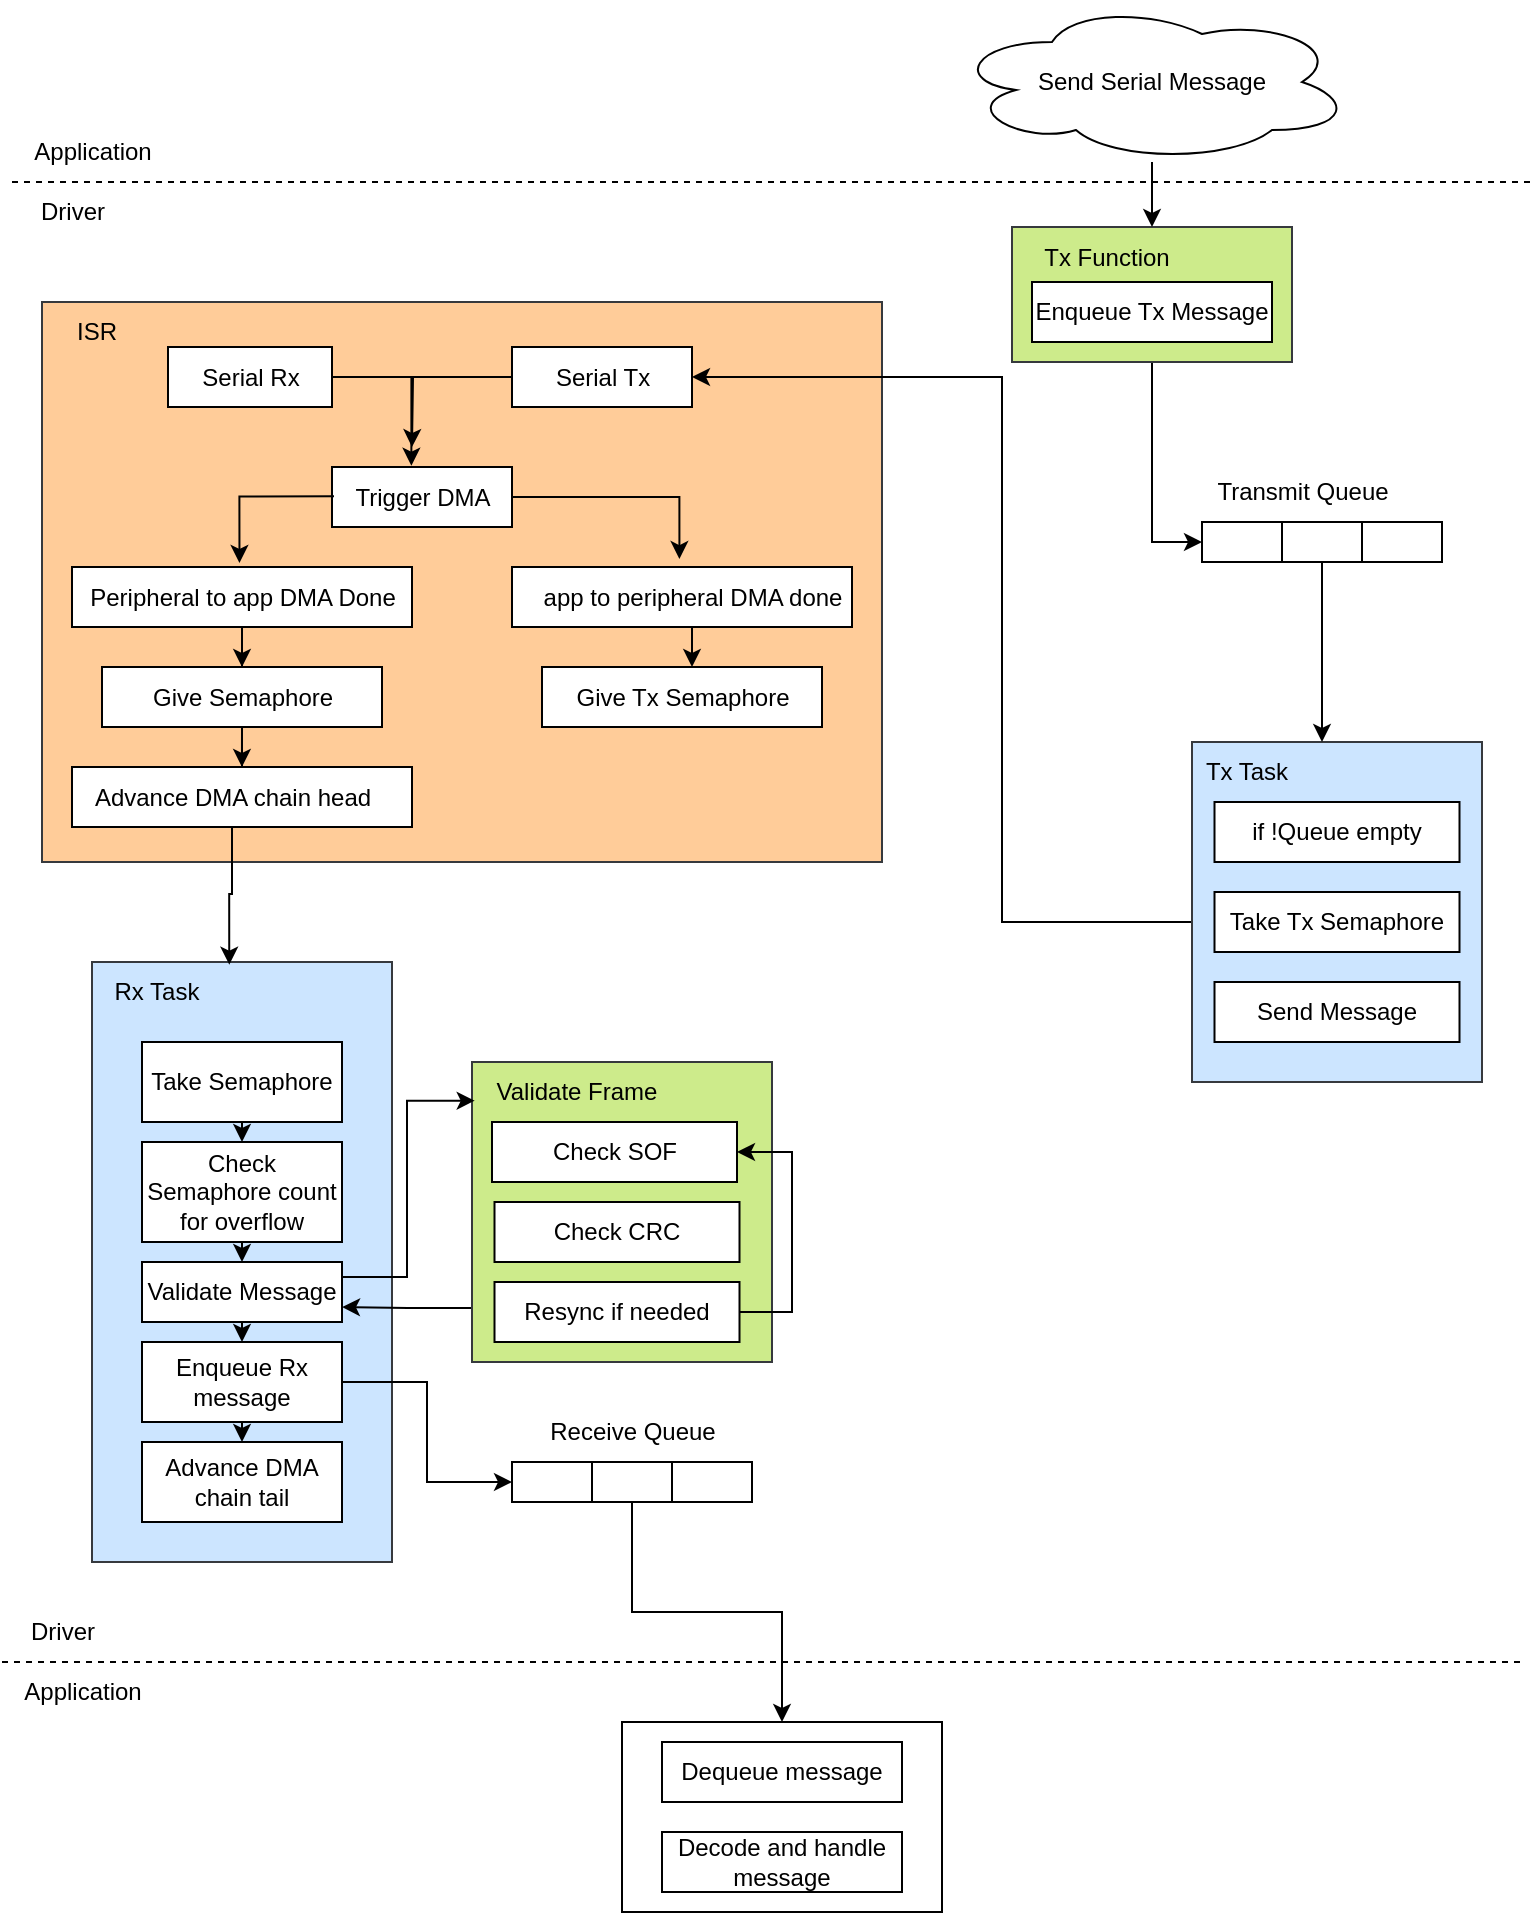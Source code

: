 <mxfile version="20.2.1" type="device"><diagram id="VwgObze07rwOkfeXYoVG" name="Page-1"><mxGraphModel dx="2061" dy="1154" grid="1" gridSize="10" guides="1" tooltips="1" connect="1" arrows="1" fold="1" page="0" pageScale="1" pageWidth="850" pageHeight="1100" math="0" shadow="0"><root><mxCell id="0"/><mxCell id="1" parent="0"/><mxCell id="oAT0kpWkEN8OCPwiuPsk-205" value="" style="rounded=0;whiteSpace=wrap;html=1;strokeColor=#36393d;fillColor=#cce5ff;" vertex="1" parent="1"><mxGeometry x="85" y="490" width="150" height="300" as="geometry"/></mxCell><mxCell id="oAT0kpWkEN8OCPwiuPsk-204" value="" style="rounded=0;whiteSpace=wrap;html=1;strokeColor=#36393d;fillColor=#ffcc99;" vertex="1" parent="1"><mxGeometry x="60" y="160" width="420" height="280" as="geometry"/></mxCell><mxCell id="oAT0kpWkEN8OCPwiuPsk-223" style="edgeStyle=orthogonalEdgeStyle;rounded=0;orthogonalLoop=1;jettySize=auto;html=1;entryX=0;entryY=0.5;entryDx=0;entryDy=0;" edge="1" parent="1" source="oAT0kpWkEN8OCPwiuPsk-216" target="oAT0kpWkEN8OCPwiuPsk-13"><mxGeometry relative="1" as="geometry"/></mxCell><mxCell id="oAT0kpWkEN8OCPwiuPsk-216" value="" style="rounded=0;whiteSpace=wrap;html=1;strokeColor=#36393d;fillColor=#cdeb8b;" vertex="1" parent="1"><mxGeometry x="545" y="122.5" width="140" height="67.5" as="geometry"/></mxCell><mxCell id="oAT0kpWkEN8OCPwiuPsk-221" style="edgeStyle=orthogonalEdgeStyle;rounded=0;orthogonalLoop=1;jettySize=auto;html=1;exitX=0;exitY=0.5;exitDx=0;exitDy=0;entryX=1;entryY=0.5;entryDx=0;entryDy=0;" edge="1" parent="1" source="oAT0kpWkEN8OCPwiuPsk-214" target="oAT0kpWkEN8OCPwiuPsk-184"><mxGeometry relative="1" as="geometry"><Array as="points"><mxPoint x="540" y="470"/><mxPoint x="540" y="198"/></Array></mxGeometry></mxCell><mxCell id="oAT0kpWkEN8OCPwiuPsk-214" value="" style="rounded=0;whiteSpace=wrap;html=1;strokeColor=#36393d;fillColor=#cce5ff;" vertex="1" parent="1"><mxGeometry x="635" y="380" width="145" height="170" as="geometry"/></mxCell><mxCell id="oAT0kpWkEN8OCPwiuPsk-211" value="" style="rounded=0;whiteSpace=wrap;html=1;strokeColor=default;fillColor=default;" vertex="1" parent="1"><mxGeometry x="350" y="870" width="160" height="95" as="geometry"/></mxCell><mxCell id="oAT0kpWkEN8OCPwiuPsk-227" style="edgeStyle=orthogonalEdgeStyle;rounded=0;orthogonalLoop=1;jettySize=auto;html=1;exitX=0;exitY=0.75;exitDx=0;exitDy=0;entryX=1;entryY=0.75;entryDx=0;entryDy=0;" edge="1" parent="1" source="oAT0kpWkEN8OCPwiuPsk-208" target="oAT0kpWkEN8OCPwiuPsk-145"><mxGeometry relative="1" as="geometry"><Array as="points"><mxPoint x="275" y="663"/><mxPoint x="243" y="663"/></Array></mxGeometry></mxCell><mxCell id="oAT0kpWkEN8OCPwiuPsk-208" value="" style="whiteSpace=wrap;html=1;aspect=fixed;strokeColor=#36393d;fillColor=#cdeb8b;align=left;" vertex="1" parent="1"><mxGeometry x="275" y="540" width="150" height="150" as="geometry"/></mxCell><mxCell id="oAT0kpWkEN8OCPwiuPsk-143" style="edgeStyle=orthogonalEdgeStyle;rounded=0;orthogonalLoop=1;jettySize=auto;html=1;exitX=0.5;exitY=1;exitDx=0;exitDy=0;" edge="1" parent="1" source="oAT0kpWkEN8OCPwiuPsk-13"><mxGeometry relative="1" as="geometry"><mxPoint x="700" y="380" as="targetPoint"/></mxGeometry></mxCell><mxCell id="oAT0kpWkEN8OCPwiuPsk-13" value="" style="shape=process;whiteSpace=wrap;html=1;backgroundOutline=1;size=0.333;" vertex="1" parent="1"><mxGeometry x="640" y="270" width="120" height="20" as="geometry"/></mxCell><mxCell id="oAT0kpWkEN8OCPwiuPsk-231" style="edgeStyle=orthogonalEdgeStyle;rounded=0;orthogonalLoop=1;jettySize=auto;html=1;exitX=0.5;exitY=1;exitDx=0;exitDy=0;entryX=0.5;entryY=0;entryDx=0;entryDy=0;" edge="1" parent="1" source="oAT0kpWkEN8OCPwiuPsk-14" target="oAT0kpWkEN8OCPwiuPsk-211"><mxGeometry relative="1" as="geometry"/></mxCell><mxCell id="oAT0kpWkEN8OCPwiuPsk-14" value="" style="shape=process;whiteSpace=wrap;html=1;backgroundOutline=1;size=0.333;" vertex="1" parent="1"><mxGeometry x="295" y="740" width="120" height="20" as="geometry"/></mxCell><mxCell id="oAT0kpWkEN8OCPwiuPsk-44" value="" style="endArrow=none;dashed=1;html=1;rounded=0;" edge="1" parent="1"><mxGeometry width="50" height="50" relative="1" as="geometry"><mxPoint x="45" y="100" as="sourcePoint"/><mxPoint x="805" y="100" as="targetPoint"/></mxGeometry></mxCell><mxCell id="oAT0kpWkEN8OCPwiuPsk-45" value="Application" style="text;html=1;align=center;verticalAlign=middle;resizable=0;points=[];autosize=1;strokeColor=none;fillColor=none;" vertex="1" parent="1"><mxGeometry x="45" y="70" width="80" height="30" as="geometry"/></mxCell><mxCell id="oAT0kpWkEN8OCPwiuPsk-46" value="Driver" style="text;html=1;align=center;verticalAlign=middle;resizable=0;points=[];autosize=1;strokeColor=none;fillColor=none;" vertex="1" parent="1"><mxGeometry x="45" y="100" width="60" height="30" as="geometry"/></mxCell><mxCell id="oAT0kpWkEN8OCPwiuPsk-70" value="Receive Queue" style="text;html=1;align=center;verticalAlign=middle;resizable=0;points=[];autosize=1;strokeColor=none;fillColor=none;" vertex="1" parent="1"><mxGeometry x="300" y="710" width="110" height="30" as="geometry"/></mxCell><mxCell id="oAT0kpWkEN8OCPwiuPsk-80" value="" style="endArrow=none;dashed=1;html=1;rounded=0;" edge="1" parent="1"><mxGeometry width="50" height="50" relative="1" as="geometry"><mxPoint x="40" y="840" as="sourcePoint"/><mxPoint x="800" y="840" as="targetPoint"/></mxGeometry></mxCell><mxCell id="oAT0kpWkEN8OCPwiuPsk-81" value="Application" style="text;html=1;align=center;verticalAlign=middle;resizable=0;points=[];autosize=1;strokeColor=none;fillColor=none;" vertex="1" parent="1"><mxGeometry x="40" y="840" width="80" height="30" as="geometry"/></mxCell><mxCell id="oAT0kpWkEN8OCPwiuPsk-82" value="Driver" style="text;html=1;align=center;verticalAlign=middle;resizable=0;points=[];autosize=1;strokeColor=none;fillColor=none;" vertex="1" parent="1"><mxGeometry x="40" y="810" width="60" height="30" as="geometry"/></mxCell><mxCell id="oAT0kpWkEN8OCPwiuPsk-217" style="edgeStyle=orthogonalEdgeStyle;rounded=0;orthogonalLoop=1;jettySize=auto;html=1;entryX=0.5;entryY=0;entryDx=0;entryDy=0;" edge="1" parent="1" source="oAT0kpWkEN8OCPwiuPsk-96" target="oAT0kpWkEN8OCPwiuPsk-216"><mxGeometry relative="1" as="geometry"/></mxCell><mxCell id="oAT0kpWkEN8OCPwiuPsk-96" value="Send Serial Message" style="ellipse;shape=cloud;whiteSpace=wrap;html=1;" vertex="1" parent="1"><mxGeometry x="515" y="10" width="200" height="80" as="geometry"/></mxCell><mxCell id="oAT0kpWkEN8OCPwiuPsk-191" style="edgeStyle=orthogonalEdgeStyle;rounded=0;orthogonalLoop=1;jettySize=auto;html=1;exitX=1;exitY=0.5;exitDx=0;exitDy=0;entryX=0.441;entryY=-0.022;entryDx=0;entryDy=0;entryPerimeter=0;" edge="1" parent="1" source="oAT0kpWkEN8OCPwiuPsk-179" target="oAT0kpWkEN8OCPwiuPsk-20"><mxGeometry relative="1" as="geometry"/></mxCell><mxCell id="oAT0kpWkEN8OCPwiuPsk-179" value="" style="rounded=0;whiteSpace=wrap;html=1;strokeColor=default;fillColor=default;" vertex="1" parent="1"><mxGeometry x="123" y="182.5" width="82" height="30" as="geometry"/></mxCell><mxCell id="oAT0kpWkEN8OCPwiuPsk-180" value="" style="rounded=0;whiteSpace=wrap;html=1;strokeColor=default;fillColor=default;" vertex="1" parent="1"><mxGeometry x="205" y="242.5" width="90" height="30" as="geometry"/></mxCell><mxCell id="oAT0kpWkEN8OCPwiuPsk-181" value="" style="rounded=0;whiteSpace=wrap;html=1;strokeColor=default;fillColor=default;" vertex="1" parent="1"><mxGeometry x="295" y="292.5" width="170" height="30" as="geometry"/></mxCell><mxCell id="oAT0kpWkEN8OCPwiuPsk-182" value="" style="rounded=0;whiteSpace=wrap;html=1;strokeColor=default;fillColor=default;" vertex="1" parent="1"><mxGeometry x="75" y="392.5" width="170" height="30" as="geometry"/></mxCell><mxCell id="oAT0kpWkEN8OCPwiuPsk-183" value="" style="rounded=0;whiteSpace=wrap;html=1;strokeColor=default;fillColor=default;" vertex="1" parent="1"><mxGeometry x="75" y="292.5" width="170" height="30" as="geometry"/></mxCell><mxCell id="oAT0kpWkEN8OCPwiuPsk-192" style="edgeStyle=orthogonalEdgeStyle;rounded=0;orthogonalLoop=1;jettySize=auto;html=1;exitX=0;exitY=0.5;exitDx=0;exitDy=0;" edge="1" parent="1" source="oAT0kpWkEN8OCPwiuPsk-184"><mxGeometry relative="1" as="geometry"><mxPoint x="245" y="232.5" as="targetPoint"/></mxGeometry></mxCell><mxCell id="oAT0kpWkEN8OCPwiuPsk-184" value="" style="rounded=0;whiteSpace=wrap;html=1;strokeColor=default;fillColor=default;" vertex="1" parent="1"><mxGeometry x="295" y="182.5" width="90" height="30" as="geometry"/></mxCell><mxCell id="oAT0kpWkEN8OCPwiuPsk-186" value="" style="rounded=0;whiteSpace=wrap;html=1;strokeColor=default;fillColor=default;" vertex="1" parent="1"><mxGeometry x="90" y="342.5" width="140" height="30" as="geometry"/></mxCell><mxCell id="oAT0kpWkEN8OCPwiuPsk-188" value="" style="rounded=0;whiteSpace=wrap;html=1;strokeColor=default;fillColor=default;" vertex="1" parent="1"><mxGeometry x="310" y="342.5" width="140" height="30" as="geometry"/></mxCell><mxCell id="oAT0kpWkEN8OCPwiuPsk-10" value="Serial Rx" style="text;html=1;align=center;verticalAlign=middle;resizable=0;points=[];autosize=1;strokeColor=none;fillColor=none;" vertex="1" parent="1"><mxGeometry x="129" y="182.5" width="70" height="30" as="geometry"/></mxCell><mxCell id="oAT0kpWkEN8OCPwiuPsk-11" value="Serial Tx" style="text;html=1;align=center;verticalAlign=middle;resizable=0;points=[];autosize=1;strokeColor=none;fillColor=none;" vertex="1" parent="1"><mxGeometry x="305" y="182.5" width="70" height="30" as="geometry"/></mxCell><mxCell id="oAT0kpWkEN8OCPwiuPsk-193" style="edgeStyle=orthogonalEdgeStyle;rounded=0;orthogonalLoop=1;jettySize=auto;html=1;entryX=0.463;entryY=-0.133;entryDx=0;entryDy=0;entryPerimeter=0;" edge="1" parent="1" source="oAT0kpWkEN8OCPwiuPsk-20" target="oAT0kpWkEN8OCPwiuPsk-116"><mxGeometry relative="1" as="geometry"/></mxCell><mxCell id="oAT0kpWkEN8OCPwiuPsk-195" style="edgeStyle=orthogonalEdgeStyle;rounded=0;orthogonalLoop=1;jettySize=auto;html=1;entryX=0.493;entryY=-0.067;entryDx=0;entryDy=0;entryPerimeter=0;exitX=0.011;exitY=0.489;exitDx=0;exitDy=0;exitPerimeter=0;" edge="1" parent="1" source="oAT0kpWkEN8OCPwiuPsk-20" target="oAT0kpWkEN8OCPwiuPsk-12"><mxGeometry relative="1" as="geometry"/></mxCell><mxCell id="oAT0kpWkEN8OCPwiuPsk-20" value="Trigger DMA" style="text;html=1;align=center;verticalAlign=middle;resizable=0;points=[];autosize=1;strokeColor=none;fillColor=none;" vertex="1" parent="1"><mxGeometry x="205" y="242.5" width="90" height="30" as="geometry"/></mxCell><mxCell id="oAT0kpWkEN8OCPwiuPsk-201" style="edgeStyle=orthogonalEdgeStyle;rounded=0;orthogonalLoop=1;jettySize=auto;html=1;" edge="1" parent="1" source="oAT0kpWkEN8OCPwiuPsk-12" target="oAT0kpWkEN8OCPwiuPsk-23"><mxGeometry relative="1" as="geometry"/></mxCell><mxCell id="oAT0kpWkEN8OCPwiuPsk-12" value="Peripheral to app DMA Done" style="text;html=1;align=center;verticalAlign=middle;resizable=0;points=[];autosize=1;strokeColor=none;fillColor=none;" vertex="1" parent="1"><mxGeometry x="70" y="292.5" width="180" height="30" as="geometry"/></mxCell><mxCell id="oAT0kpWkEN8OCPwiuPsk-202" style="edgeStyle=orthogonalEdgeStyle;rounded=0;orthogonalLoop=1;jettySize=auto;html=1;entryX=0.531;entryY=0;entryDx=0;entryDy=0;entryPerimeter=0;" edge="1" parent="1" source="oAT0kpWkEN8OCPwiuPsk-23" target="oAT0kpWkEN8OCPwiuPsk-27"><mxGeometry relative="1" as="geometry"/></mxCell><mxCell id="oAT0kpWkEN8OCPwiuPsk-23" value="Give Semaphore" style="text;html=1;align=center;verticalAlign=middle;resizable=0;points=[];autosize=1;strokeColor=none;fillColor=none;" vertex="1" parent="1"><mxGeometry x="105" y="342.5" width="110" height="30" as="geometry"/></mxCell><mxCell id="oAT0kpWkEN8OCPwiuPsk-229" style="edgeStyle=orthogonalEdgeStyle;rounded=0;orthogonalLoop=1;jettySize=auto;html=1;entryX=0.925;entryY=0.044;entryDx=0;entryDy=0;entryPerimeter=0;" edge="1" parent="1" source="oAT0kpWkEN8OCPwiuPsk-27" target="oAT0kpWkEN8OCPwiuPsk-220"><mxGeometry relative="1" as="geometry"><Array as="points"><mxPoint x="155" y="456"/><mxPoint x="154" y="456"/></Array></mxGeometry></mxCell><mxCell id="oAT0kpWkEN8OCPwiuPsk-27" value="Advance DMA chain head" style="text;html=1;align=center;verticalAlign=middle;resizable=0;points=[];autosize=1;strokeColor=none;fillColor=none;" vertex="1" parent="1"><mxGeometry x="75" y="392.5" width="160" height="30" as="geometry"/></mxCell><mxCell id="oAT0kpWkEN8OCPwiuPsk-200" style="edgeStyle=orthogonalEdgeStyle;rounded=0;orthogonalLoop=1;jettySize=auto;html=1;entryX=0.538;entryY=0;entryDx=0;entryDy=0;entryPerimeter=0;" edge="1" parent="1" source="oAT0kpWkEN8OCPwiuPsk-116" target="oAT0kpWkEN8OCPwiuPsk-74"><mxGeometry relative="1" as="geometry"/></mxCell><mxCell id="oAT0kpWkEN8OCPwiuPsk-116" value="app to peripheral DMA done" style="text;html=1;align=center;verticalAlign=middle;resizable=0;points=[];autosize=1;strokeColor=none;fillColor=none;" vertex="1" parent="1"><mxGeometry x="300" y="292.5" width="170" height="30" as="geometry"/></mxCell><mxCell id="oAT0kpWkEN8OCPwiuPsk-74" value="Give Tx Semaphore" style="text;html=1;align=center;verticalAlign=middle;resizable=0;points=[];autosize=1;strokeColor=none;fillColor=none;" vertex="1" parent="1"><mxGeometry x="315" y="342.5" width="130" height="30" as="geometry"/></mxCell><mxCell id="oAT0kpWkEN8OCPwiuPsk-83" style="edgeStyle=orthogonalEdgeStyle;rounded=0;orthogonalLoop=1;jettySize=auto;html=1;exitX=0.5;exitY=1;exitDx=0;exitDy=0;entryX=0.5;entryY=0;entryDx=0;entryDy=0;" edge="1" parent="1" source="oAT0kpWkEN8OCPwiuPsk-30" target="oAT0kpWkEN8OCPwiuPsk-31"><mxGeometry relative="1" as="geometry"/></mxCell><mxCell id="oAT0kpWkEN8OCPwiuPsk-30" value="Take Semaphore" style="rounded=0;whiteSpace=wrap;html=1;" vertex="1" parent="1"><mxGeometry x="110" y="530" width="100" height="40" as="geometry"/></mxCell><mxCell id="oAT0kpWkEN8OCPwiuPsk-146" style="edgeStyle=orthogonalEdgeStyle;rounded=0;orthogonalLoop=1;jettySize=auto;html=1;exitX=0.5;exitY=1;exitDx=0;exitDy=0;entryX=0.5;entryY=0;entryDx=0;entryDy=0;" edge="1" parent="1" source="oAT0kpWkEN8OCPwiuPsk-31" target="oAT0kpWkEN8OCPwiuPsk-145"><mxGeometry relative="1" as="geometry"/></mxCell><mxCell id="oAT0kpWkEN8OCPwiuPsk-31" value="Check Semaphore count for overflow" style="rounded=0;whiteSpace=wrap;html=1;" vertex="1" parent="1"><mxGeometry x="110" y="580" width="100" height="50" as="geometry"/></mxCell><mxCell id="oAT0kpWkEN8OCPwiuPsk-85" style="edgeStyle=orthogonalEdgeStyle;rounded=0;orthogonalLoop=1;jettySize=auto;html=1;exitX=0.5;exitY=1;exitDx=0;exitDy=0;entryX=0.5;entryY=0;entryDx=0;entryDy=0;" edge="1" parent="1" source="oAT0kpWkEN8OCPwiuPsk-32" target="oAT0kpWkEN8OCPwiuPsk-33"><mxGeometry relative="1" as="geometry"/></mxCell><mxCell id="oAT0kpWkEN8OCPwiuPsk-230" style="edgeStyle=orthogonalEdgeStyle;rounded=0;orthogonalLoop=1;jettySize=auto;html=1;exitX=1;exitY=0.5;exitDx=0;exitDy=0;entryX=0;entryY=0.5;entryDx=0;entryDy=0;" edge="1" parent="1" source="oAT0kpWkEN8OCPwiuPsk-32" target="oAT0kpWkEN8OCPwiuPsk-14"><mxGeometry relative="1" as="geometry"/></mxCell><mxCell id="oAT0kpWkEN8OCPwiuPsk-32" value="Enqueue Rx message" style="rounded=0;whiteSpace=wrap;html=1;" vertex="1" parent="1"><mxGeometry x="110" y="680" width="100" height="40" as="geometry"/></mxCell><mxCell id="oAT0kpWkEN8OCPwiuPsk-33" value="Advance DMA chain tail" style="rounded=0;whiteSpace=wrap;html=1;" vertex="1" parent="1"><mxGeometry x="110" y="730" width="100" height="40" as="geometry"/></mxCell><mxCell id="oAT0kpWkEN8OCPwiuPsk-147" style="edgeStyle=orthogonalEdgeStyle;rounded=0;orthogonalLoop=1;jettySize=auto;html=1;exitX=0.5;exitY=1;exitDx=0;exitDy=0;entryX=0.5;entryY=0;entryDx=0;entryDy=0;" edge="1" parent="1" source="oAT0kpWkEN8OCPwiuPsk-145" target="oAT0kpWkEN8OCPwiuPsk-32"><mxGeometry relative="1" as="geometry"/></mxCell><mxCell id="oAT0kpWkEN8OCPwiuPsk-226" style="edgeStyle=orthogonalEdgeStyle;rounded=0;orthogonalLoop=1;jettySize=auto;html=1;exitX=1;exitY=0.25;exitDx=0;exitDy=0;entryX=0.009;entryY=0.129;entryDx=0;entryDy=0;entryPerimeter=0;" edge="1" parent="1" source="oAT0kpWkEN8OCPwiuPsk-145" target="oAT0kpWkEN8OCPwiuPsk-208"><mxGeometry relative="1" as="geometry"/></mxCell><mxCell id="oAT0kpWkEN8OCPwiuPsk-145" value="Validate Message" style="rounded=0;whiteSpace=wrap;html=1;" vertex="1" parent="1"><mxGeometry x="110" y="640" width="100" height="30" as="geometry"/></mxCell><mxCell id="oAT0kpWkEN8OCPwiuPsk-164" value="Check SOF" style="rounded=0;whiteSpace=wrap;html=1;" vertex="1" parent="1"><mxGeometry x="285" y="570" width="122.5" height="30" as="geometry"/></mxCell><mxCell id="oAT0kpWkEN8OCPwiuPsk-209" style="edgeStyle=orthogonalEdgeStyle;rounded=0;orthogonalLoop=1;jettySize=auto;html=1;exitX=1;exitY=0.5;exitDx=0;exitDy=0;entryX=1;entryY=0.5;entryDx=0;entryDy=0;" edge="1" parent="1" source="oAT0kpWkEN8OCPwiuPsk-207" target="oAT0kpWkEN8OCPwiuPsk-164"><mxGeometry relative="1" as="geometry"><Array as="points"><mxPoint x="435" y="665"/><mxPoint x="435" y="585"/></Array></mxGeometry></mxCell><mxCell id="oAT0kpWkEN8OCPwiuPsk-207" value="Resync if needed" style="rounded=0;whiteSpace=wrap;html=1;" vertex="1" parent="1"><mxGeometry x="286.25" y="650" width="122.5" height="30" as="geometry"/></mxCell><mxCell id="oAT0kpWkEN8OCPwiuPsk-206" value="Check CRC" style="rounded=0;whiteSpace=wrap;html=1;" vertex="1" parent="1"><mxGeometry x="286.25" y="610" width="122.5" height="30" as="geometry"/></mxCell><mxCell id="oAT0kpWkEN8OCPwiuPsk-210" value="Dequeue message" style="rounded=0;whiteSpace=wrap;html=1;" vertex="1" parent="1"><mxGeometry x="370" y="880" width="120" height="30" as="geometry"/></mxCell><mxCell id="oAT0kpWkEN8OCPwiuPsk-52" value="Decode and handle message" style="rounded=0;whiteSpace=wrap;html=1;" vertex="1" parent="1"><mxGeometry x="370" y="925" width="120" height="30" as="geometry"/></mxCell><mxCell id="oAT0kpWkEN8OCPwiuPsk-212" value="Take Tx Semaphore" style="rounded=0;whiteSpace=wrap;html=1;" vertex="1" parent="1"><mxGeometry x="646.25" y="455" width="122.5" height="30" as="geometry"/></mxCell><mxCell id="oAT0kpWkEN8OCPwiuPsk-213" value="Send Message" style="rounded=0;whiteSpace=wrap;html=1;" vertex="1" parent="1"><mxGeometry x="646.25" y="500" width="122.5" height="30" as="geometry"/></mxCell><mxCell id="oAT0kpWkEN8OCPwiuPsk-103" value="if !Queue empty" style="rounded=0;whiteSpace=wrap;html=1;" vertex="1" parent="1"><mxGeometry x="646.25" y="410" width="122.5" height="30" as="geometry"/></mxCell><mxCell id="oAT0kpWkEN8OCPwiuPsk-215" value="Enqueue Tx Message" style="rounded=0;whiteSpace=wrap;html=1;strokeColor=default;fillColor=default;" vertex="1" parent="1"><mxGeometry x="555" y="150" width="120" height="30" as="geometry"/></mxCell><mxCell id="oAT0kpWkEN8OCPwiuPsk-219" value="Validate Frame" style="text;html=1;strokeColor=none;fillColor=none;align=center;verticalAlign=middle;whiteSpace=wrap;rounded=0;" vertex="1" parent="1"><mxGeometry x="285" y="540" width="85" height="30" as="geometry"/></mxCell><mxCell id="oAT0kpWkEN8OCPwiuPsk-220" value="Rx Task" style="text;html=1;strokeColor=none;fillColor=none;align=center;verticalAlign=middle;whiteSpace=wrap;rounded=0;" vertex="1" parent="1"><mxGeometry x="75" y="490" width="85" height="30" as="geometry"/></mxCell><mxCell id="oAT0kpWkEN8OCPwiuPsk-224" value="Tx Function" style="text;html=1;strokeColor=none;fillColor=none;align=center;verticalAlign=middle;whiteSpace=wrap;rounded=0;" vertex="1" parent="1"><mxGeometry x="550" y="122.5" width="85" height="30" as="geometry"/></mxCell><mxCell id="oAT0kpWkEN8OCPwiuPsk-225" value="Transmit Queue" style="text;html=1;align=center;verticalAlign=middle;resizable=0;points=[];autosize=1;strokeColor=none;fillColor=none;" vertex="1" parent="1"><mxGeometry x="635" y="240" width="110" height="30" as="geometry"/></mxCell><mxCell id="oAT0kpWkEN8OCPwiuPsk-228" value="Tx Task" style="text;html=1;strokeColor=none;fillColor=none;align=center;verticalAlign=middle;whiteSpace=wrap;rounded=0;" vertex="1" parent="1"><mxGeometry x="620" y="380" width="85" height="30" as="geometry"/></mxCell><mxCell id="oAT0kpWkEN8OCPwiuPsk-232" value="ISR" style="text;html=1;strokeColor=none;fillColor=none;align=center;verticalAlign=middle;whiteSpace=wrap;rounded=0;" vertex="1" parent="1"><mxGeometry x="45" y="160" width="85" height="30" as="geometry"/></mxCell></root></mxGraphModel></diagram></mxfile>